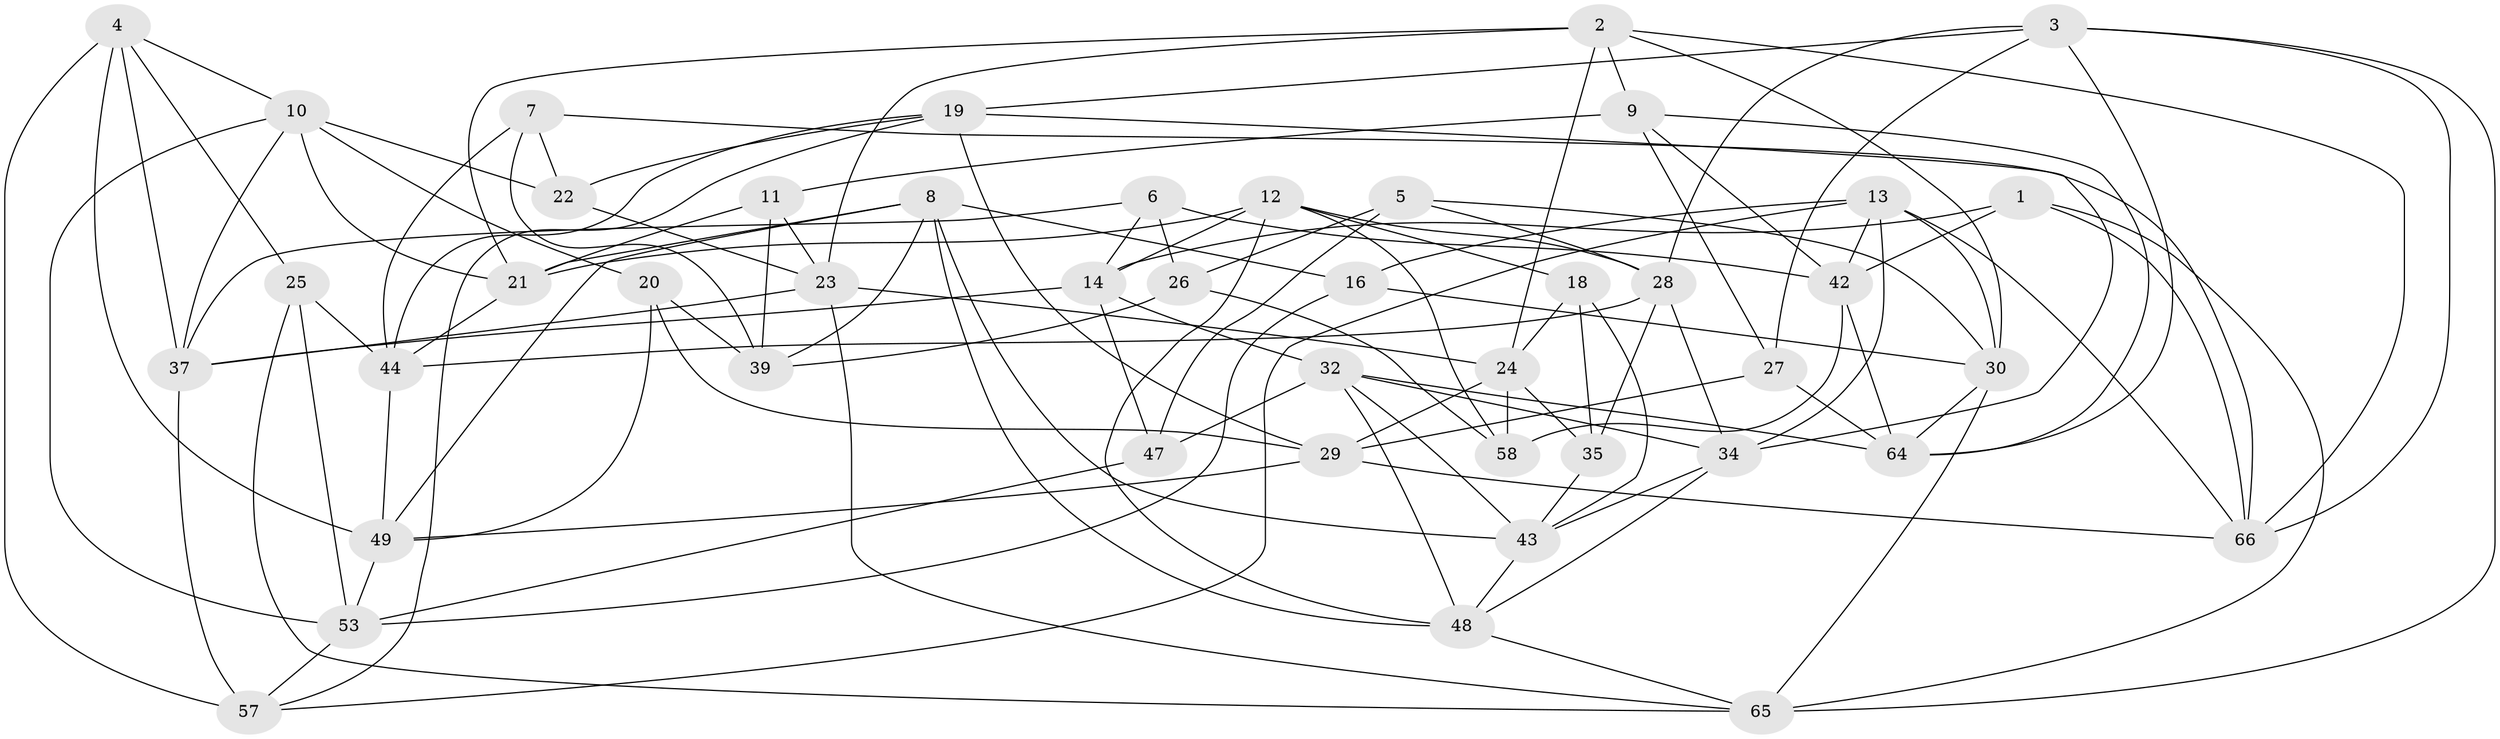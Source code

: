 // original degree distribution, {4: 1.0}
// Generated by graph-tools (version 1.1) at 2025/11/02/27/25 16:11:46]
// undirected, 45 vertices, 118 edges
graph export_dot {
graph [start="1"]
  node [color=gray90,style=filled];
  1;
  2 [super="+15"];
  3 [super="+31"];
  4 [super="+55"];
  5;
  6;
  7;
  8 [super="+70"];
  9 [super="+38"];
  10 [super="+33"];
  11 [super="+17"];
  12 [super="+59"];
  13 [super="+46"];
  14 [super="+45"];
  16;
  18;
  19 [super="+41"];
  20;
  21 [super="+50"];
  22;
  23 [super="+36"];
  24 [super="+56"];
  25;
  26;
  27;
  28 [super="+71"];
  29 [super="+52"];
  30 [super="+54"];
  32 [super="+63"];
  34 [super="+40"];
  35;
  37 [super="+61"];
  39 [super="+73"];
  42 [super="+72"];
  43 [super="+60"];
  44 [super="+74"];
  47;
  48 [super="+62"];
  49 [super="+51"];
  53 [super="+67"];
  57 [super="+68"];
  58;
  64 [super="+76"];
  65 [super="+75"];
  66 [super="+69"];
  1 -- 65;
  1 -- 14;
  1 -- 66;
  1 -- 42;
  2 -- 30;
  2 -- 66;
  2 -- 24;
  2 -- 9;
  2 -- 21;
  2 -- 23;
  3 -- 65;
  3 -- 19;
  3 -- 66;
  3 -- 27;
  3 -- 64;
  3 -- 28;
  4 -- 57 [weight=2];
  4 -- 25;
  4 -- 49;
  4 -- 37;
  4 -- 10;
  5 -- 30;
  5 -- 47;
  5 -- 26;
  5 -- 28;
  6 -- 26;
  6 -- 37;
  6 -- 14;
  6 -- 42;
  7 -- 22;
  7 -- 39;
  7 -- 66;
  7 -- 44;
  8 -- 16;
  8 -- 49;
  8 -- 39;
  8 -- 48;
  8 -- 43;
  8 -- 21;
  9 -- 64;
  9 -- 11 [weight=2];
  9 -- 42;
  9 -- 27;
  10 -- 20;
  10 -- 53;
  10 -- 37;
  10 -- 21;
  10 -- 22;
  11 -- 23;
  11 -- 21;
  11 -- 39 [weight=2];
  12 -- 18;
  12 -- 14;
  12 -- 28;
  12 -- 48;
  12 -- 58;
  12 -- 21;
  13 -- 57;
  13 -- 30;
  13 -- 16;
  13 -- 42;
  13 -- 66;
  13 -- 34;
  14 -- 37;
  14 -- 32;
  14 -- 47;
  16 -- 30;
  16 -- 53;
  18 -- 43;
  18 -- 35;
  18 -- 24;
  19 -- 22;
  19 -- 29;
  19 -- 57;
  19 -- 34;
  19 -- 44;
  20 -- 49;
  20 -- 39;
  20 -- 29;
  21 -- 44;
  22 -- 23;
  23 -- 24;
  23 -- 37;
  23 -- 65;
  24 -- 58;
  24 -- 35;
  24 -- 29;
  25 -- 44;
  25 -- 53;
  25 -- 65;
  26 -- 39;
  26 -- 58;
  27 -- 29;
  27 -- 64;
  28 -- 44;
  28 -- 34;
  28 -- 35;
  29 -- 66;
  29 -- 49;
  30 -- 65;
  30 -- 64;
  32 -- 64;
  32 -- 43;
  32 -- 34;
  32 -- 48;
  32 -- 47;
  34 -- 48;
  34 -- 43;
  35 -- 43;
  37 -- 57;
  42 -- 58;
  42 -- 64;
  43 -- 48;
  44 -- 49;
  47 -- 53;
  48 -- 65;
  49 -- 53;
  53 -- 57;
}

